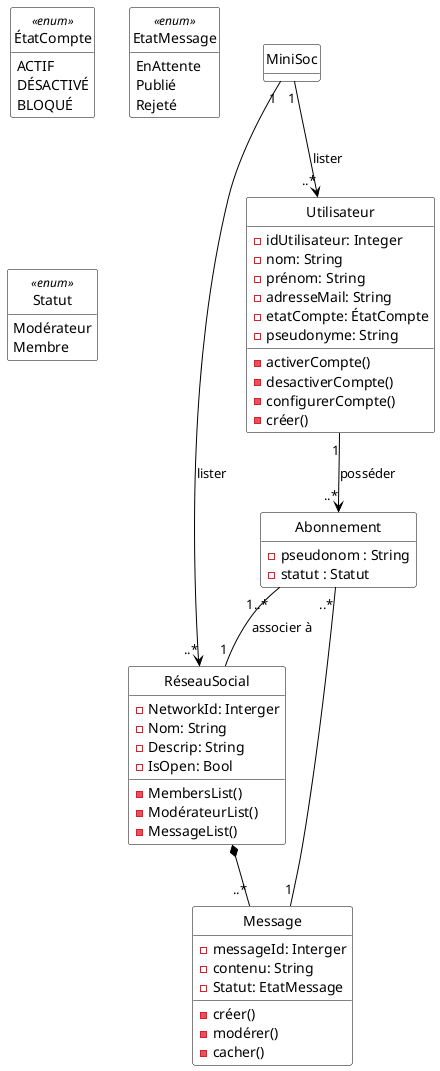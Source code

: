 @startuml

'Diagramme de classes (PlantUML)'

'Configuration charte graphique'
hide empty methods
hide circle
skinparam class {
  BackgroundColor White
  ArrowColor Black
  BorderColor Black
}

'Classes, énumérations, etc.'
class RéseauSocial {
  -NetworkId: Interger
  -Nom: String
  -Descrip: String
  -IsOpen: Bool
  -MembersList()
  -ModérateurList()
  -MessageList()
}


class Utilisateur {
  -idUtilisateur: Integer
  -nom: String
  -prénom: String
  -adresseMail: String
  -etatCompte: ÉtatCompte
  -pseudonyme: String
  -activerCompte()
  -desactiverCompte()
  -configurerCompte()
  -créer()
}


class Abonnement{
  -pseudonom : String
  -statut : Statut
}

class Message{
  -messageId: Interger
  -contenu: String
  -Statut: EtatMessage
  -créer()
  -modérer()
  -cacher()
}

class MiniSoc{
}

enum ÉtatCompte <<enum>> {
  ACTIF
  DÉSACTIVÉ
  BLOQUÉ
}

enum EtatMessage <<enum>>{
  EnAttente
  Publié
  Rejeté
}
enum Statut <<enum>>{
  Modérateur
  Membre
}

'Associations, etc.'

MiniSoc "1" --> "..*" Utilisateur : lister
MiniSoc "1" --> "..*" RéseauSocial : lister
Utilisateur "1"-->"..*" Abonnement : posséder
Abonnement "1..*"--"1" RéseauSocial : associer à
Abonnement "..*"--"1" Message
RéseauSocial *--"..*" Message


'Au besoin, aides pour le positionnement'

@enduml
